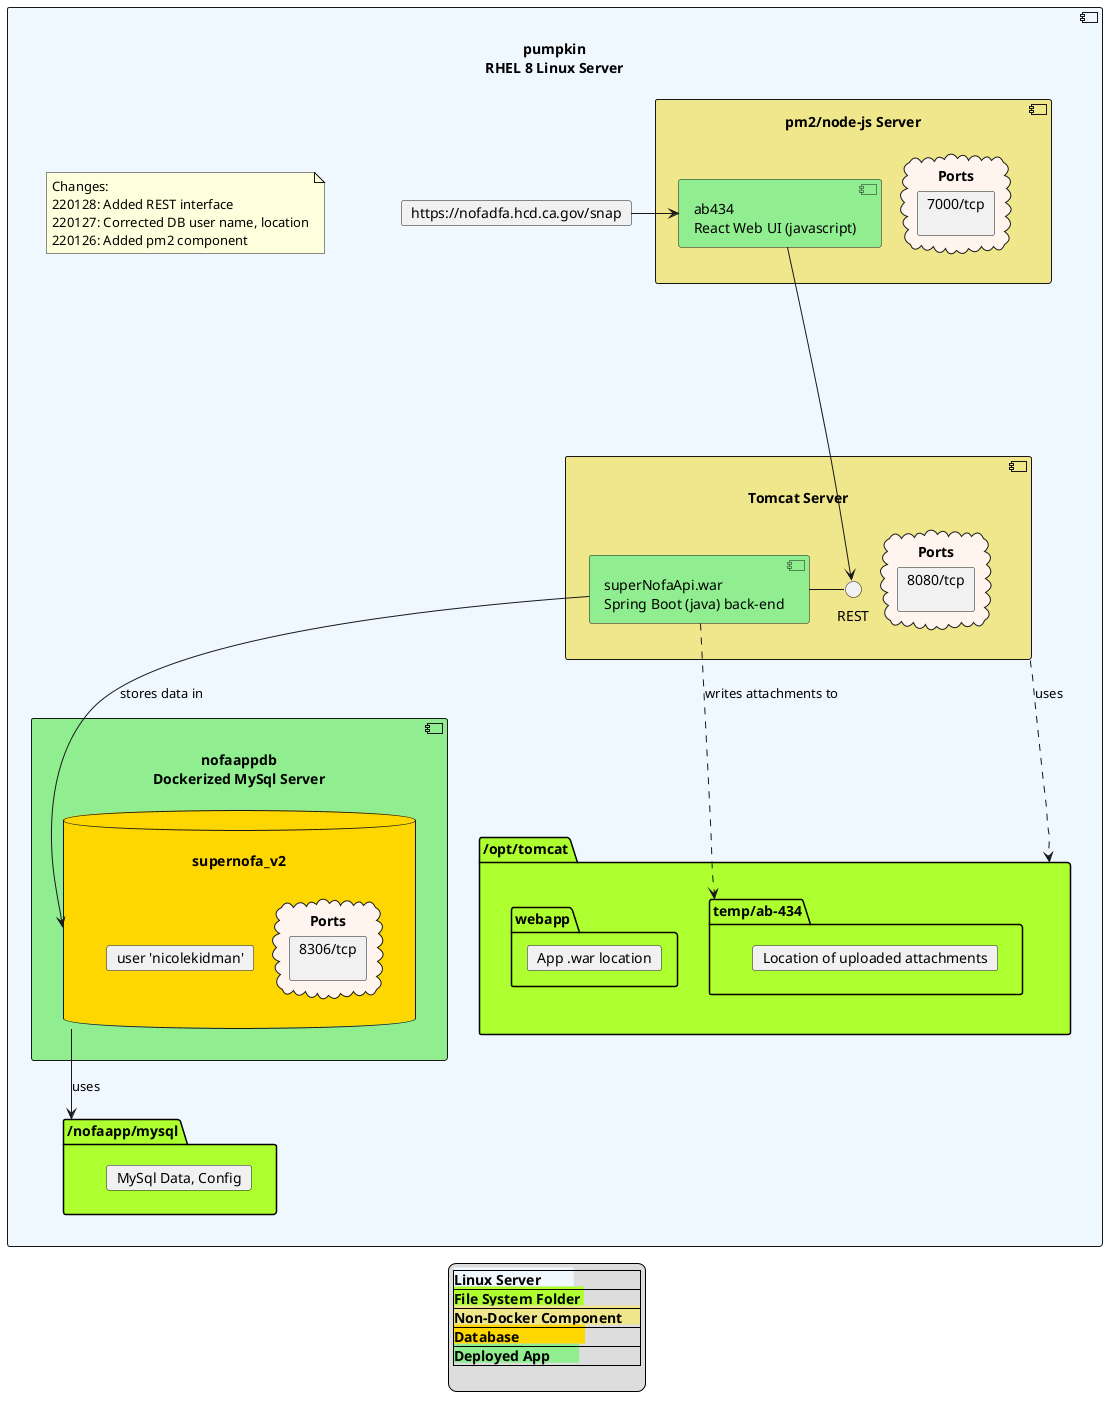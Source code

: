 @startuml "SuperNOFA on Pumpkin"
'on: 2022-01-20T13:58:52.811-08:00
' hide stereotype
legend
|<back:AliceBlue><b>Linux Server         </b></back>|
'|<back:LightGreen><b>Docker Container   </b></back>|
'|<back:SeaShell><b>Docker Network       </b></back>|
|<back:GreenYellow><b>File System Folder </b></back>|
|<back:Khaki><b>Non-Docker Component     </b></back>|
|<back:Gold><b>Database                  </b></back>|
|<back:LightGreen><b>Deployed App        </b></back>|

endlegend

	component "\npumpkin\nRHEL 8 Linux Server" as cpumpkin #AliceBlue {

      note "Changes: \n220128: Added REST interface\n220127: Corrected DB user name, location\n220126: Added pm2 component" as datenote  

       card "https://nofadfa.hcd.ca.gov/snap" as url 

        folder   "/opt/tomcat" as ftomcat #GreenYellow {
            'card "tomcat config, logs, etc."
	        folder   "temp/ab-434" as fab #GreenYellow {
                card "Location of uploaded attachments"
            }
            folder   "webapp" as fwebapp #GreenYellow {
                card "App .war location"
            }
        }

    component "pm2/node-js Server" as cpm2  #Khaki {
        cloud "Ports" as xportcpm2 #SeaShell {
			card "7000/tcp\n" as pvalcpm2
        }

        component "ab434\nReact Web UI (javascript)"  as cabr #LightGreen {   
        }
    }

	component "\nTomcat Server" as ntomcat #Khaki {

		cloud "Ports" as xporsttomcat #SeaShell {
		card "8080/tcp\n" as pval745
        }
         
        url -> cabr

		component "superNofaApi.war\nSpring Boot (java) back-end"  as cwar #LightGreen {			
		}

        interface "REST" as ivar 

        cwar - ivar

        cabr -> ivar
	}

    cpm2 --[hidden]--ntomcat
    ftomcat  --[hidden]-- ntomcat
	 ' ntomcat  --[hidden]-- ftomcat
    
    cwar ..> fab :writes attachments to
    ntomcat ..> ftomcat :uses

	component "\nnofaappdb\nDockerized MySql Server" as cnofadb #LightGreen {

        database "\nsupernofa_v2" as ddb #Gold {
                card "user 'nicolekidman'" as dbuser 
                cloud "Ports" as dbport #SeaShell {
			    card "8306/tcp\n" 
            }
        }   
    }

    folder "/nofaapp/mysql" as fmysql #GreenYellow {
            card "MySql Data, Config"      
        }

    cwar --> ddb :stores data in

    ddb --> fmysql :uses

}

'datenote --[hidden]-- cpumpkin
'cpumpkin --[hidden]-- datenote
@enduml